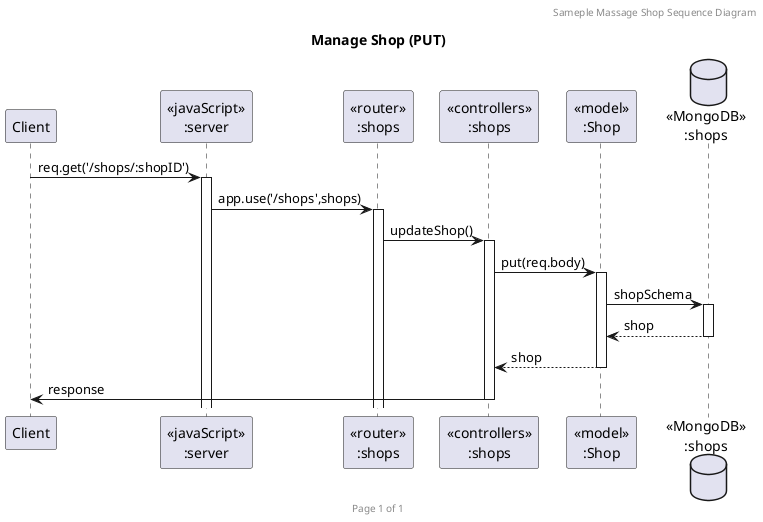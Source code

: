 @startuml Manage Shop (PUT)

header Sameple Massage Shop Sequence Diagram
footer Page %page% of %lastpage%
title "Manage Shop (PUT)"

participant "Client" as client
participant "<<javaScript>>\n:server" as server
participant "<<router>>\n:shops" as routerShops
participant "<<controllers>>\n:shops" as controllersShops
participant "<<model>>\n:Shop" as modelShop
database "<<MongoDB>>\n:shops" as ShopsDatabase

client->server ++:req.get('/shops/:shopID')
server->routerShops ++:app.use('/shops',shops)
routerShops -> controllersShops ++:updateShop()
controllersShops->modelShop ++:put(req.body)
modelShop ->ShopsDatabase ++: shopSchema
ShopsDatabase --> modelShop --: shop
controllersShops <-- modelShop --:shop
controllersShops->client --:response

@enduml
